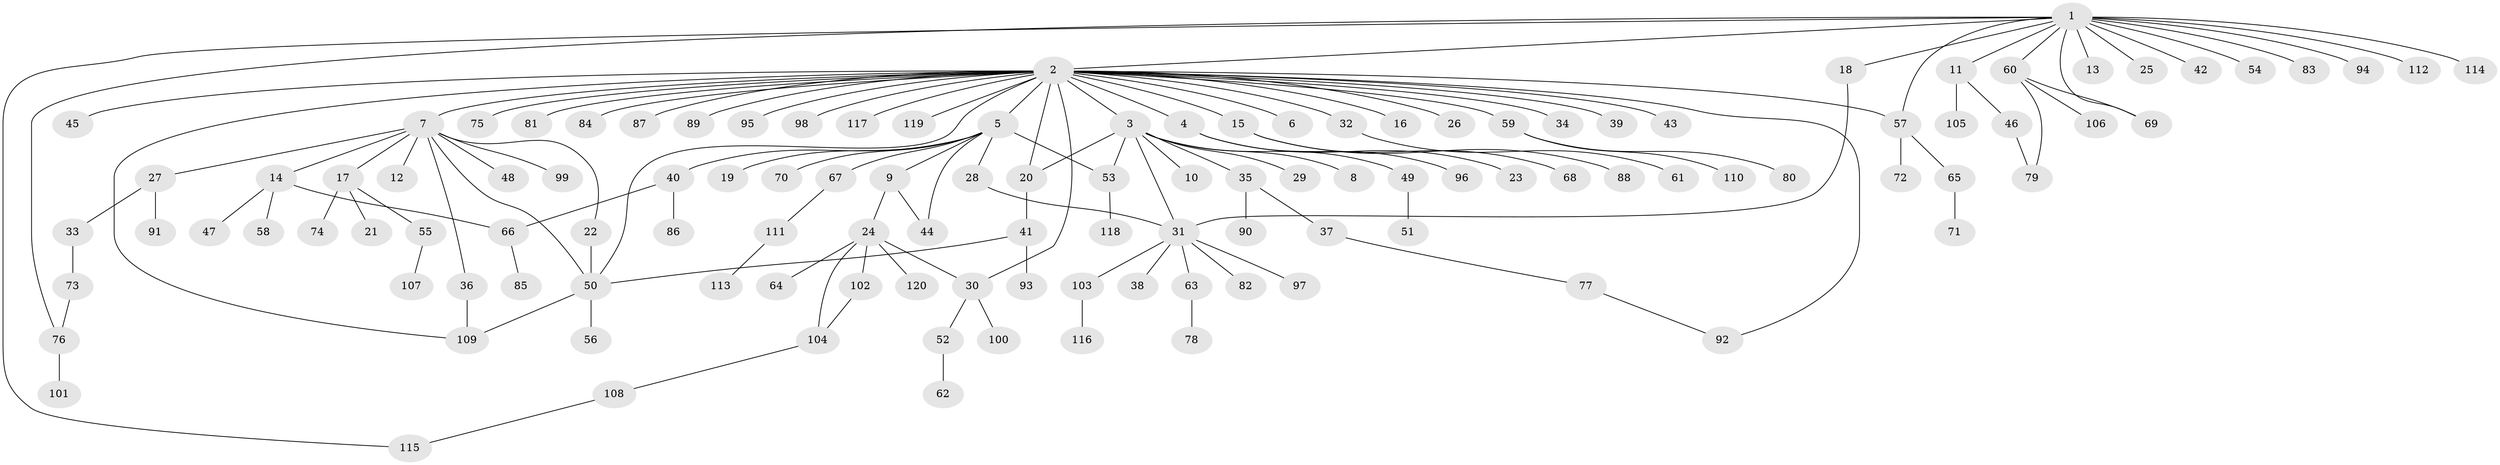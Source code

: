 // Generated by graph-tools (version 1.1) at 2025/26/03/09/25 03:26:02]
// undirected, 120 vertices, 138 edges
graph export_dot {
graph [start="1"]
  node [color=gray90,style=filled];
  1;
  2;
  3;
  4;
  5;
  6;
  7;
  8;
  9;
  10;
  11;
  12;
  13;
  14;
  15;
  16;
  17;
  18;
  19;
  20;
  21;
  22;
  23;
  24;
  25;
  26;
  27;
  28;
  29;
  30;
  31;
  32;
  33;
  34;
  35;
  36;
  37;
  38;
  39;
  40;
  41;
  42;
  43;
  44;
  45;
  46;
  47;
  48;
  49;
  50;
  51;
  52;
  53;
  54;
  55;
  56;
  57;
  58;
  59;
  60;
  61;
  62;
  63;
  64;
  65;
  66;
  67;
  68;
  69;
  70;
  71;
  72;
  73;
  74;
  75;
  76;
  77;
  78;
  79;
  80;
  81;
  82;
  83;
  84;
  85;
  86;
  87;
  88;
  89;
  90;
  91;
  92;
  93;
  94;
  95;
  96;
  97;
  98;
  99;
  100;
  101;
  102;
  103;
  104;
  105;
  106;
  107;
  108;
  109;
  110;
  111;
  112;
  113;
  114;
  115;
  116;
  117;
  118;
  119;
  120;
  1 -- 2;
  1 -- 11;
  1 -- 13;
  1 -- 18;
  1 -- 25;
  1 -- 42;
  1 -- 54;
  1 -- 57;
  1 -- 60;
  1 -- 69;
  1 -- 76;
  1 -- 83;
  1 -- 94;
  1 -- 112;
  1 -- 114;
  1 -- 115;
  2 -- 3;
  2 -- 4;
  2 -- 5;
  2 -- 6;
  2 -- 7;
  2 -- 15;
  2 -- 16;
  2 -- 20;
  2 -- 26;
  2 -- 30;
  2 -- 32;
  2 -- 34;
  2 -- 39;
  2 -- 43;
  2 -- 45;
  2 -- 50;
  2 -- 57;
  2 -- 59;
  2 -- 75;
  2 -- 81;
  2 -- 84;
  2 -- 87;
  2 -- 89;
  2 -- 92;
  2 -- 95;
  2 -- 98;
  2 -- 109;
  2 -- 117;
  2 -- 119;
  3 -- 8;
  3 -- 10;
  3 -- 20;
  3 -- 29;
  3 -- 31;
  3 -- 35;
  3 -- 49;
  3 -- 53;
  4 -- 23;
  4 -- 96;
  5 -- 9;
  5 -- 19;
  5 -- 28;
  5 -- 40;
  5 -- 44;
  5 -- 53;
  5 -- 67;
  5 -- 70;
  7 -- 12;
  7 -- 14;
  7 -- 17;
  7 -- 22;
  7 -- 27;
  7 -- 36;
  7 -- 48;
  7 -- 50;
  7 -- 99;
  9 -- 24;
  9 -- 44;
  11 -- 46;
  11 -- 105;
  14 -- 47;
  14 -- 58;
  14 -- 66;
  15 -- 68;
  15 -- 88;
  17 -- 21;
  17 -- 55;
  17 -- 74;
  18 -- 31;
  20 -- 41;
  22 -- 50;
  24 -- 30;
  24 -- 64;
  24 -- 102;
  24 -- 104;
  24 -- 120;
  27 -- 33;
  27 -- 91;
  28 -- 31;
  30 -- 52;
  30 -- 100;
  31 -- 38;
  31 -- 63;
  31 -- 82;
  31 -- 97;
  31 -- 103;
  32 -- 61;
  33 -- 73;
  35 -- 37;
  35 -- 90;
  36 -- 109;
  37 -- 77;
  40 -- 66;
  40 -- 86;
  41 -- 50;
  41 -- 93;
  46 -- 79;
  49 -- 51;
  50 -- 56;
  50 -- 109;
  52 -- 62;
  53 -- 118;
  55 -- 107;
  57 -- 65;
  57 -- 72;
  59 -- 80;
  59 -- 110;
  60 -- 69;
  60 -- 79;
  60 -- 106;
  63 -- 78;
  65 -- 71;
  66 -- 85;
  67 -- 111;
  73 -- 76;
  76 -- 101;
  77 -- 92;
  102 -- 104;
  103 -- 116;
  104 -- 108;
  108 -- 115;
  111 -- 113;
}
